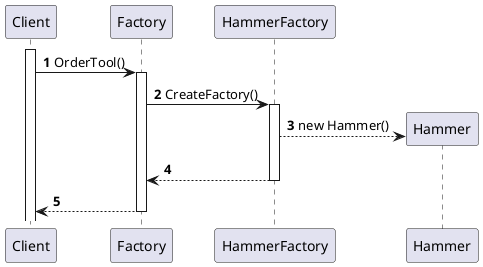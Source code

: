 @startuml
autonumber
activate Client
Client -> Factory : OrderTool()
activate Factory
Factory -> HammerFactory : CreateFactory()
activate HammerFactory
create Hammer
HammerFactory --> Hammer : new Hammer()
HammerFactory --> Factory
deactivate HammerFactory
Factory --> Client
deactivate Factory
@enduml